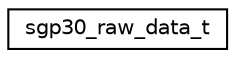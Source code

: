 digraph "Graphical Class Hierarchy"
{
 // LATEX_PDF_SIZE
  edge [fontname="Helvetica",fontsize="10",labelfontname="Helvetica",labelfontsize="10"];
  node [fontname="Helvetica",fontsize="10",shape=record];
  rankdir="LR";
  Node0 [label="sgp30_raw_data_t",height=0.2,width=0.4,color="black", fillcolor="white", style="filled",URL="$structsgp30__raw__data__t.html",tooltip="Set of measured raw values."];
}
